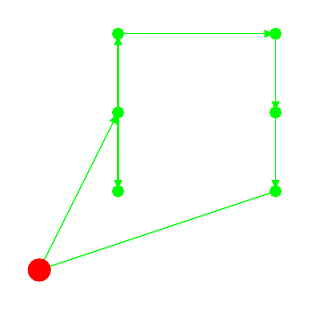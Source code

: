 \draw [green, -latex] (0, 0) -- (1, 2);
\filldraw [green] (0, 0) circle (2pt);
\draw [green, -latex] (1, 2) --(1, 1);
\filldraw [green] (1, 2) circle (2pt);
\draw [green, -latex] (1, 1) --(1, 3);
\filldraw [green] (1, 1) circle (2pt);
\draw [green, -latex] (1, 3) --(3, 3);
\filldraw [green] (1, 3) circle (2pt);
\draw [green, -latex] (3, 3) --(3, 2);
\filldraw [green] (3, 3) circle (2pt);
\draw [green, -latex] (3, 2) --(3, 1);
\filldraw [green] (3, 2) circle (2pt);
\draw [green, -latex] (3, 1) --(0, 0);
\filldraw (3, 1) [green] circle (2pt);
\filldraw [red] (0, 0) circle (4pt);